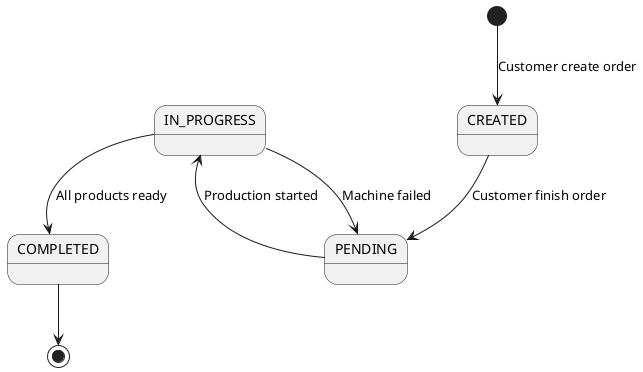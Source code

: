 @startuml

state "CREATED" as Created
state "PENDING" as Pending
state "IN_PROGRESS" as InProgress
state "COMPLETED" as Completed

[*] --> Created: Customer create order
Created --> Pending : Customer finish order
Pending --> InProgress : Production started
InProgress -> Pending : Machine failed
InProgress --> Completed : All products ready
Completed --> [*]

@enduml